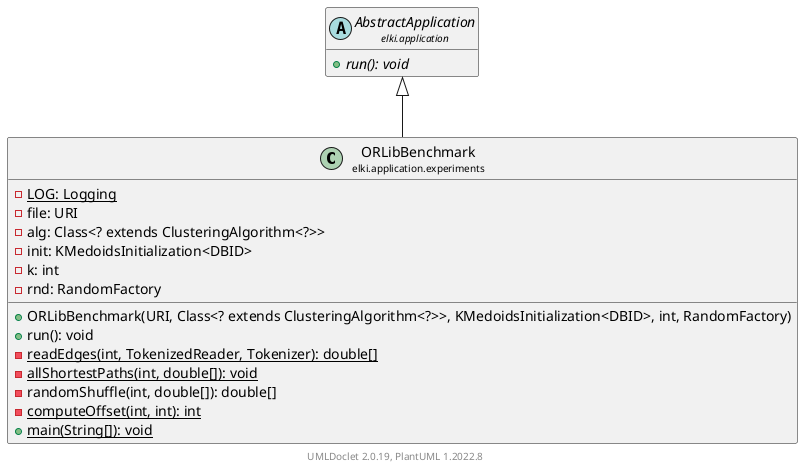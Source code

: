 @startuml
    remove .*\.(Instance|Par|Parameterizer|Factory)$
    set namespaceSeparator none
    hide empty fields
    hide empty methods

    class "<size:14>ORLibBenchmark\n<size:10>elki.application.experiments" as elki.application.experiments.ORLibBenchmark [[ORLibBenchmark.html]] {
        {static} -LOG: Logging
        -file: URI
        -alg: Class<? extends ClusteringAlgorithm<?>>
        -init: KMedoidsInitialization<DBID>
        -k: int
        -rnd: RandomFactory
        +ORLibBenchmark(URI, Class<? extends ClusteringAlgorithm<?>>, KMedoidsInitialization<DBID>, int, RandomFactory)
        +run(): void
        {static} -readEdges(int, TokenizedReader, Tokenizer): double[]
        {static} -allShortestPaths(int, double[]): void
        -randomShuffle(int, double[]): double[]
        {static} -computeOffset(int, int): int
        {static} +main(String[]): void
    }

    abstract class "<size:14>AbstractApplication\n<size:10>elki.application" as elki.application.AbstractApplication [[../AbstractApplication.html]] {
        {abstract} +run(): void
    }
    class "<size:14>ORLibBenchmark.Par\n<size:10>elki.application.experiments" as elki.application.experiments.ORLibBenchmark.Par<O> [[ORLibBenchmark.Par.html]]

    elki.application.AbstractApplication <|-- elki.application.experiments.ORLibBenchmark
    elki.application.experiments.ORLibBenchmark +-- elki.application.experiments.ORLibBenchmark.Par

    center footer UMLDoclet 2.0.19, PlantUML 1.2022.8
@enduml
